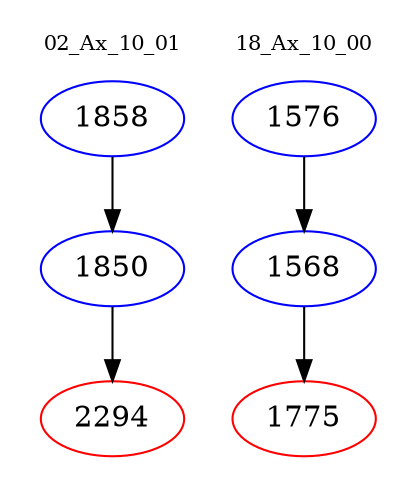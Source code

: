 digraph{
subgraph cluster_0 {
color = white
label = "02_Ax_10_01";
fontsize=10;
T0_1858 [label="1858", color="blue"]
T0_1858 -> T0_1850 [color="black"]
T0_1850 [label="1850", color="blue"]
T0_1850 -> T0_2294 [color="black"]
T0_2294 [label="2294", color="red"]
}
subgraph cluster_1 {
color = white
label = "18_Ax_10_00";
fontsize=10;
T1_1576 [label="1576", color="blue"]
T1_1576 -> T1_1568 [color="black"]
T1_1568 [label="1568", color="blue"]
T1_1568 -> T1_1775 [color="black"]
T1_1775 [label="1775", color="red"]
}
}
